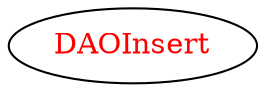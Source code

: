 digraph dependencyGraph {
 concentrate=true;
 ranksep="2.0";
 rankdir="LR"; 
 splines="ortho";
"DAOInsert" [fontcolor="red"];
}